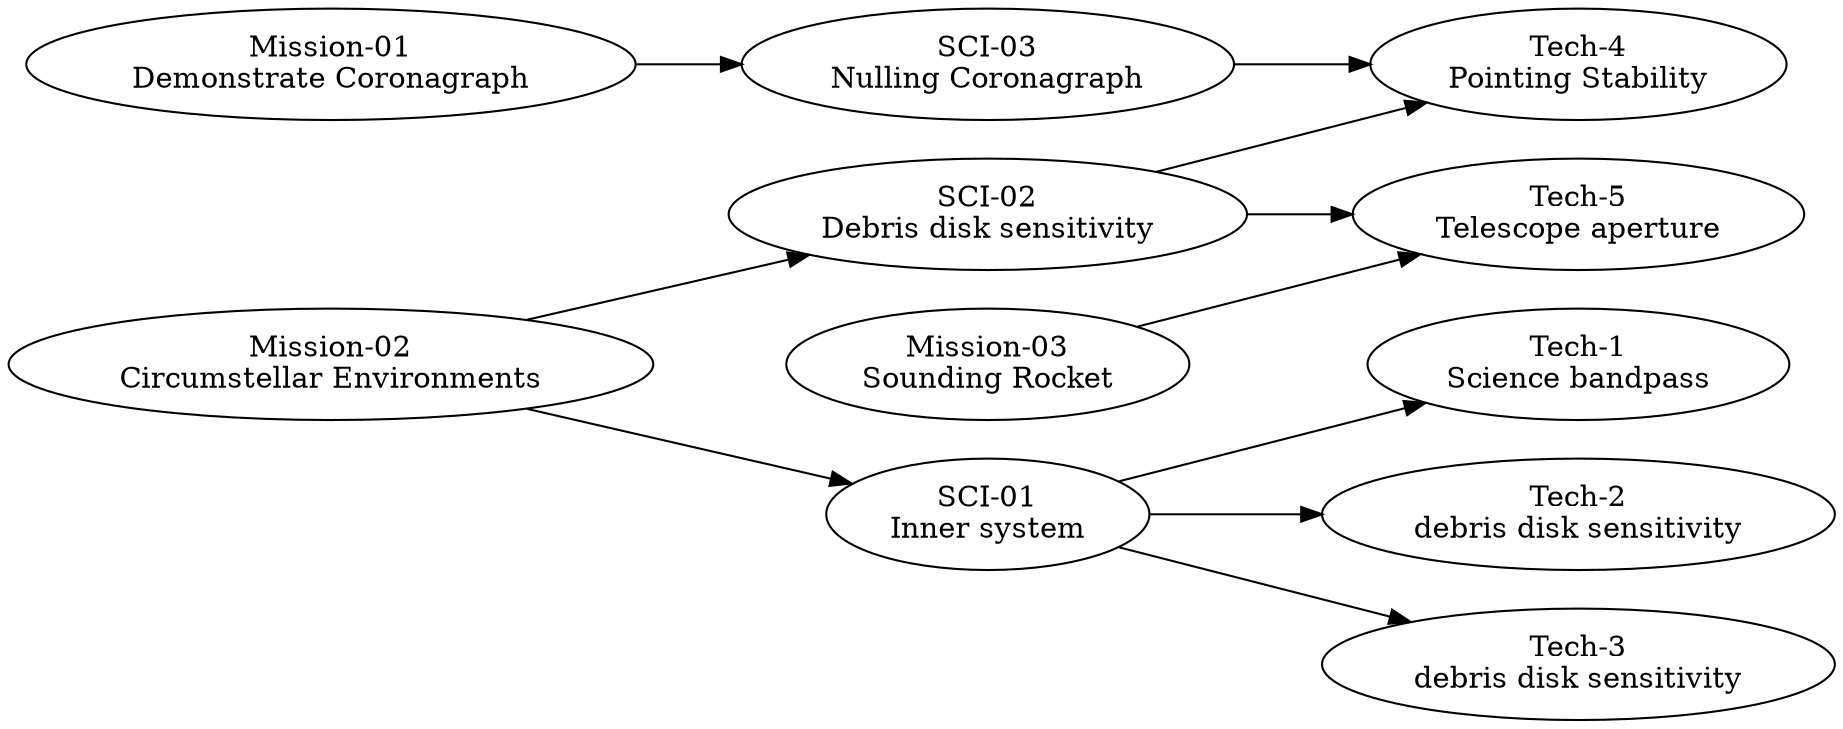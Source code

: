 // The Requirements
digraph {
rankdir=LR
size="200,50"
	"Mission-01" [label="Mission-01
Demonstrate Coronagraph"]
	"Mission-02" [label="Mission-02
Circumstellar Environments"]
	"Mission-03" [label="Mission-03
Sounding Rocket"]
	"SCI-01" [label="SCI-01
Inner system"]
		"Mission-02" -> "SCI-01"
	"SCI-02" [label="SCI-02
Debris disk sensitivity"]
		"Mission-02" -> "SCI-02"
	"SCI-03" [label="SCI-03
Nulling Coronagraph"]
		"Mission-01" -> "SCI-03"
	"Tech-1" [label="Tech-1
Science bandpass"]
		"SCI-01" -> "Tech-1"
	"Tech-2" [label="Tech-2
debris disk sensitivity"]
		"SCI-01" -> "Tech-2"
	"Tech-3" [label="Tech-3
debris disk sensitivity"]
		"SCI-01" -> "Tech-3"
	"Tech-4" [label="Tech-4
Pointing Stability"]
		"SCI-02" -> "Tech-4"
		"SCI-03" -> "Tech-4"
	"Tech-5" [label="Tech-5
Telescope aperture"]
		"Mission-03" -> "Tech-5"
		"SCI-02" -> "Tech-5"
}